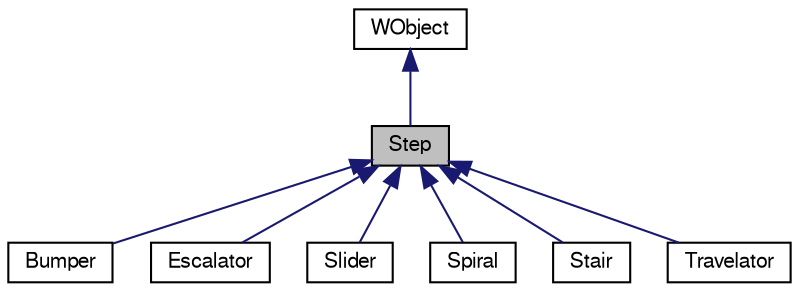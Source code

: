 digraph "Step"
{
 // LATEX_PDF_SIZE
  bgcolor="transparent";
  edge [fontname="FreeSans",fontsize="10",labelfontname="FreeSans",labelfontsize="10"];
  node [fontname="FreeSans",fontsize="10",shape=record];
  Node1 [label="Step",height=0.2,width=0.4,color="black", fillcolor="grey75", style="filled", fontcolor="black",tooltip="Step class."];
  Node2 -> Node1 [dir="back",color="midnightblue",fontsize="10",style="solid",fontname="FreeSans"];
  Node2 [label="WObject",height=0.2,width=0.4,color="black",URL="$a02108.html",tooltip="WObject Class."];
  Node1 -> Node3 [dir="back",color="midnightblue",fontsize="10",style="solid",fontname="FreeSans"];
  Node3 [label="Bumper",height=0.2,width=0.4,color="black",URL="$a01640.html",tooltip="Bumper class."];
  Node1 -> Node4 [dir="back",color="midnightblue",fontsize="10",style="solid",fontname="FreeSans"];
  Node4 [label="Escalator",height=0.2,width=0.4,color="black",URL="$a01704.html",tooltip="Escalator class."];
  Node1 -> Node5 [dir="back",color="midnightblue",fontsize="10",style="solid",fontname="FreeSans"];
  Node5 [label="Slider",height=0.2,width=0.4,color="black",URL="$a01932.html",tooltip="Slider class."];
  Node1 -> Node6 [dir="back",color="midnightblue",fontsize="10",style="solid",fontname="FreeSans"];
  Node6 [label="Spiral",height=0.2,width=0.4,color="black",URL="$a01952.html",tooltip="Spiral class."];
  Node1 -> Node7 [dir="back",color="midnightblue",fontsize="10",style="solid",fontname="FreeSans"];
  Node7 [label="Stair",height=0.2,width=0.4,color="black",URL="$a01956.html",tooltip="Stair class."];
  Node1 -> Node8 [dir="back",color="midnightblue",fontsize="10",style="solid",fontname="FreeSans"];
  Node8 [label="Travelator",height=0.2,width=0.4,color="black",URL="$a02012.html",tooltip="Travelator class."];
}
